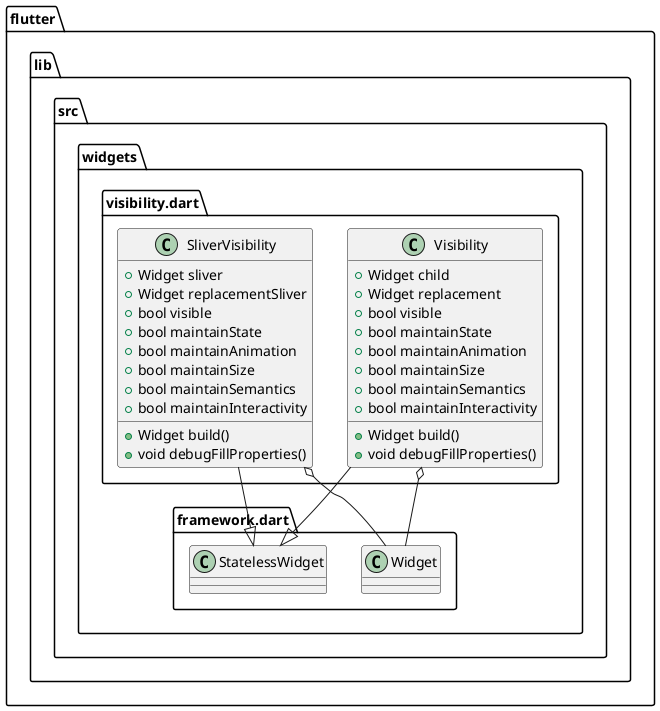 @startuml
set namespaceSeparator ::

class "flutter::lib::src::widgets::visibility.dart::Visibility" {
  +Widget child
  +Widget replacement
  +bool visible
  +bool maintainState
  +bool maintainAnimation
  +bool maintainSize
  +bool maintainSemantics
  +bool maintainInteractivity
  +Widget build()
  +void debugFillProperties()
}

"flutter::lib::src::widgets::visibility.dart::Visibility" o-- "flutter::lib::src::widgets::framework.dart::Widget"
"flutter::lib::src::widgets::framework.dart::StatelessWidget" <|-- "flutter::lib::src::widgets::visibility.dart::Visibility"

class "flutter::lib::src::widgets::visibility.dart::SliverVisibility" {
  +Widget sliver
  +Widget replacementSliver
  +bool visible
  +bool maintainState
  +bool maintainAnimation
  +bool maintainSize
  +bool maintainSemantics
  +bool maintainInteractivity
  +Widget build()
  +void debugFillProperties()
}

"flutter::lib::src::widgets::visibility.dart::SliverVisibility" o-- "flutter::lib::src::widgets::framework.dart::Widget"
"flutter::lib::src::widgets::framework.dart::StatelessWidget" <|-- "flutter::lib::src::widgets::visibility.dart::SliverVisibility"


@enduml
